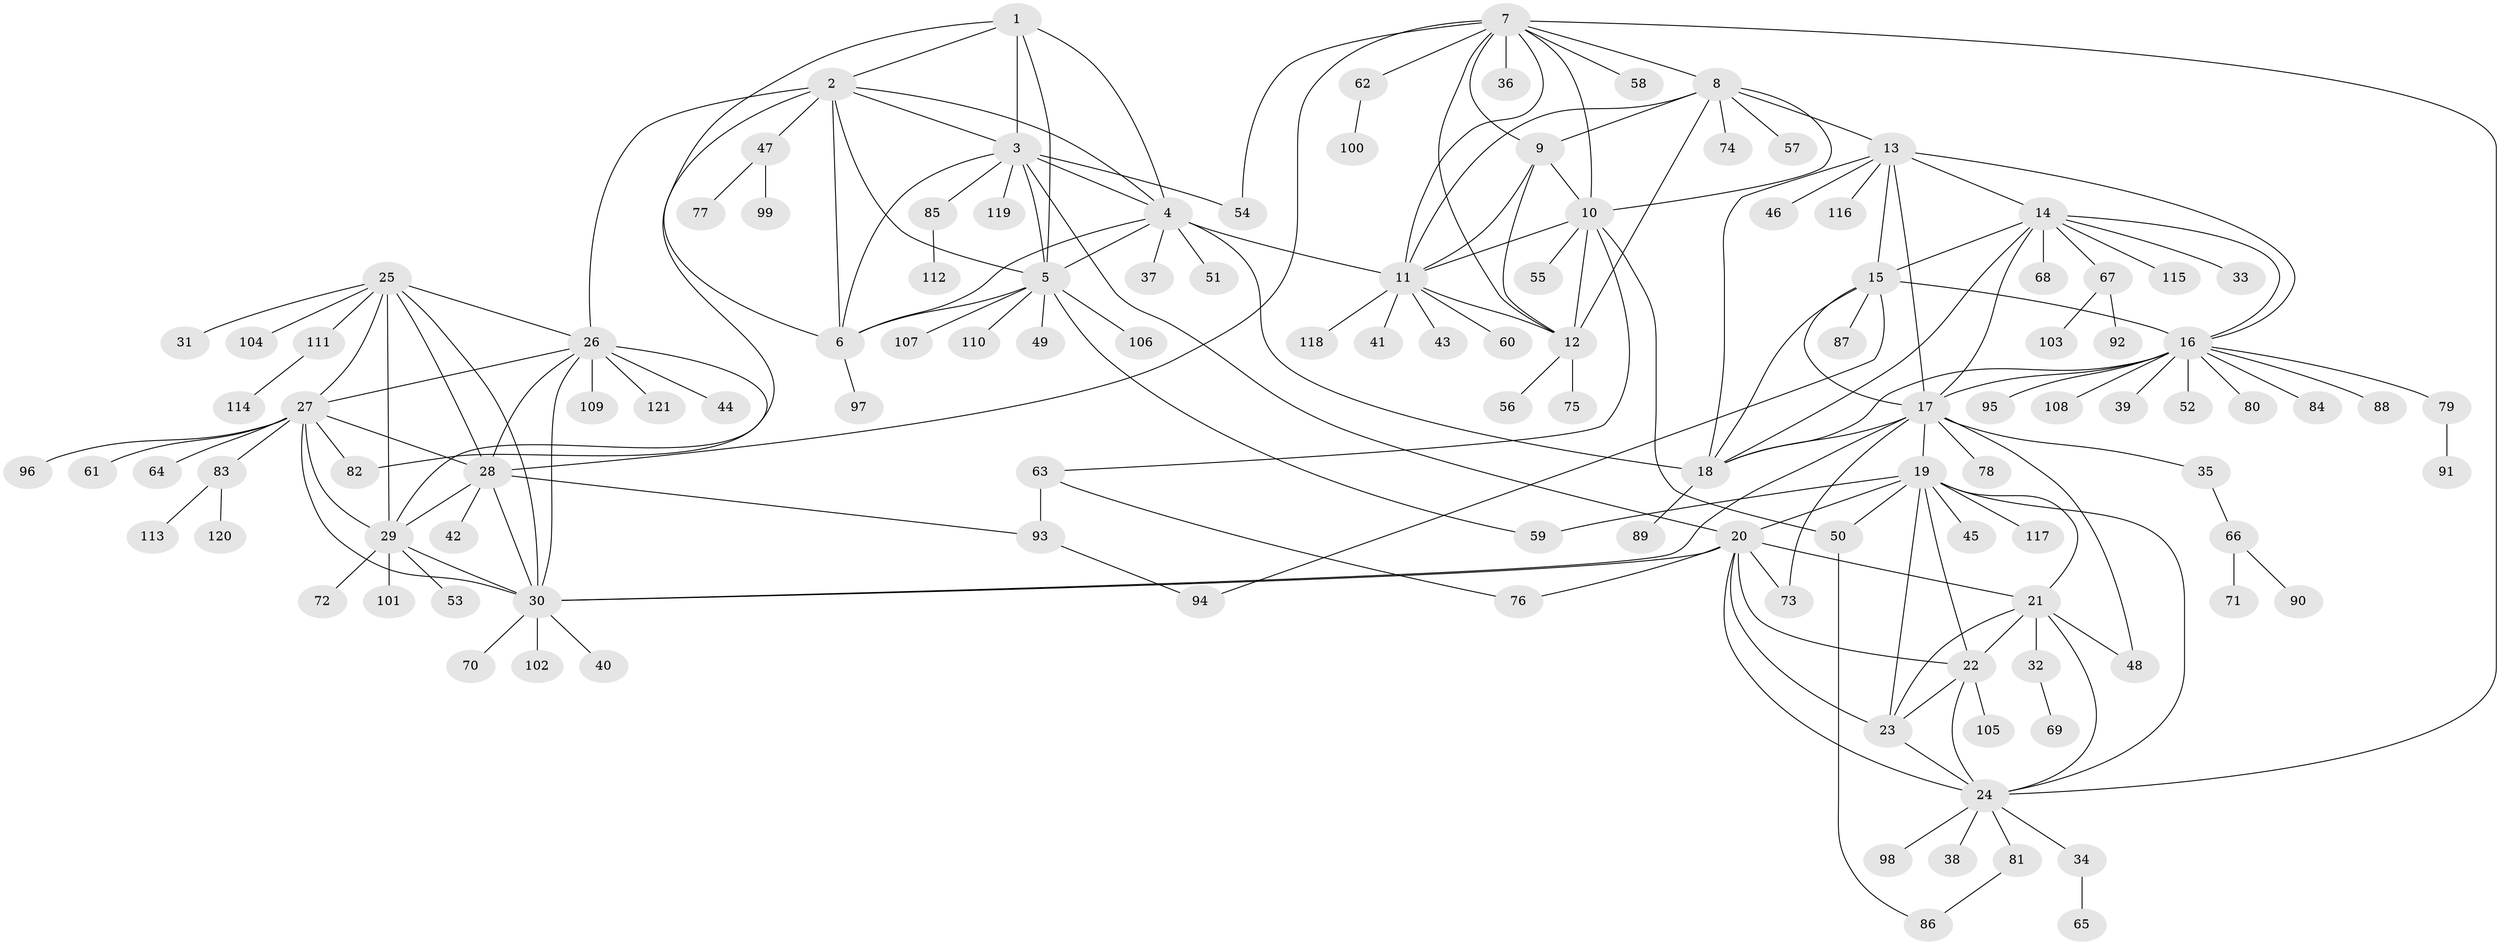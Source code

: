 // Generated by graph-tools (version 1.1) at 2025/11/02/27/25 16:11:35]
// undirected, 121 vertices, 186 edges
graph export_dot {
graph [start="1"]
  node [color=gray90,style=filled];
  1;
  2;
  3;
  4;
  5;
  6;
  7;
  8;
  9;
  10;
  11;
  12;
  13;
  14;
  15;
  16;
  17;
  18;
  19;
  20;
  21;
  22;
  23;
  24;
  25;
  26;
  27;
  28;
  29;
  30;
  31;
  32;
  33;
  34;
  35;
  36;
  37;
  38;
  39;
  40;
  41;
  42;
  43;
  44;
  45;
  46;
  47;
  48;
  49;
  50;
  51;
  52;
  53;
  54;
  55;
  56;
  57;
  58;
  59;
  60;
  61;
  62;
  63;
  64;
  65;
  66;
  67;
  68;
  69;
  70;
  71;
  72;
  73;
  74;
  75;
  76;
  77;
  78;
  79;
  80;
  81;
  82;
  83;
  84;
  85;
  86;
  87;
  88;
  89;
  90;
  91;
  92;
  93;
  94;
  95;
  96;
  97;
  98;
  99;
  100;
  101;
  102;
  103;
  104;
  105;
  106;
  107;
  108;
  109;
  110;
  111;
  112;
  113;
  114;
  115;
  116;
  117;
  118;
  119;
  120;
  121;
  1 -- 2;
  1 -- 3;
  1 -- 4;
  1 -- 5;
  1 -- 6;
  2 -- 3;
  2 -- 4;
  2 -- 5;
  2 -- 6;
  2 -- 26;
  2 -- 47;
  2 -- 82;
  3 -- 4;
  3 -- 5;
  3 -- 6;
  3 -- 20;
  3 -- 54;
  3 -- 85;
  3 -- 119;
  4 -- 5;
  4 -- 6;
  4 -- 11;
  4 -- 18;
  4 -- 37;
  4 -- 51;
  5 -- 6;
  5 -- 49;
  5 -- 59;
  5 -- 106;
  5 -- 107;
  5 -- 110;
  6 -- 97;
  7 -- 8;
  7 -- 9;
  7 -- 10;
  7 -- 11;
  7 -- 12;
  7 -- 24;
  7 -- 28;
  7 -- 36;
  7 -- 54;
  7 -- 58;
  7 -- 62;
  8 -- 9;
  8 -- 10;
  8 -- 11;
  8 -- 12;
  8 -- 13;
  8 -- 57;
  8 -- 74;
  9 -- 10;
  9 -- 11;
  9 -- 12;
  10 -- 11;
  10 -- 12;
  10 -- 50;
  10 -- 55;
  10 -- 63;
  11 -- 12;
  11 -- 41;
  11 -- 43;
  11 -- 60;
  11 -- 118;
  12 -- 56;
  12 -- 75;
  13 -- 14;
  13 -- 15;
  13 -- 16;
  13 -- 17;
  13 -- 18;
  13 -- 46;
  13 -- 116;
  14 -- 15;
  14 -- 16;
  14 -- 17;
  14 -- 18;
  14 -- 33;
  14 -- 67;
  14 -- 68;
  14 -- 115;
  15 -- 16;
  15 -- 17;
  15 -- 18;
  15 -- 87;
  15 -- 94;
  16 -- 17;
  16 -- 18;
  16 -- 39;
  16 -- 52;
  16 -- 79;
  16 -- 80;
  16 -- 84;
  16 -- 88;
  16 -- 95;
  16 -- 108;
  17 -- 18;
  17 -- 19;
  17 -- 30;
  17 -- 35;
  17 -- 48;
  17 -- 73;
  17 -- 78;
  18 -- 89;
  19 -- 20;
  19 -- 21;
  19 -- 22;
  19 -- 23;
  19 -- 24;
  19 -- 45;
  19 -- 50;
  19 -- 59;
  19 -- 117;
  20 -- 21;
  20 -- 22;
  20 -- 23;
  20 -- 24;
  20 -- 30;
  20 -- 73;
  20 -- 76;
  21 -- 22;
  21 -- 23;
  21 -- 24;
  21 -- 32;
  21 -- 48;
  22 -- 23;
  22 -- 24;
  22 -- 105;
  23 -- 24;
  24 -- 34;
  24 -- 38;
  24 -- 81;
  24 -- 98;
  25 -- 26;
  25 -- 27;
  25 -- 28;
  25 -- 29;
  25 -- 30;
  25 -- 31;
  25 -- 104;
  25 -- 111;
  26 -- 27;
  26 -- 28;
  26 -- 29;
  26 -- 30;
  26 -- 44;
  26 -- 109;
  26 -- 121;
  27 -- 28;
  27 -- 29;
  27 -- 30;
  27 -- 61;
  27 -- 64;
  27 -- 82;
  27 -- 83;
  27 -- 96;
  28 -- 29;
  28 -- 30;
  28 -- 42;
  28 -- 93;
  29 -- 30;
  29 -- 53;
  29 -- 72;
  29 -- 101;
  30 -- 40;
  30 -- 70;
  30 -- 102;
  32 -- 69;
  34 -- 65;
  35 -- 66;
  47 -- 77;
  47 -- 99;
  50 -- 86;
  62 -- 100;
  63 -- 76;
  63 -- 93;
  66 -- 71;
  66 -- 90;
  67 -- 92;
  67 -- 103;
  79 -- 91;
  81 -- 86;
  83 -- 113;
  83 -- 120;
  85 -- 112;
  93 -- 94;
  111 -- 114;
}
